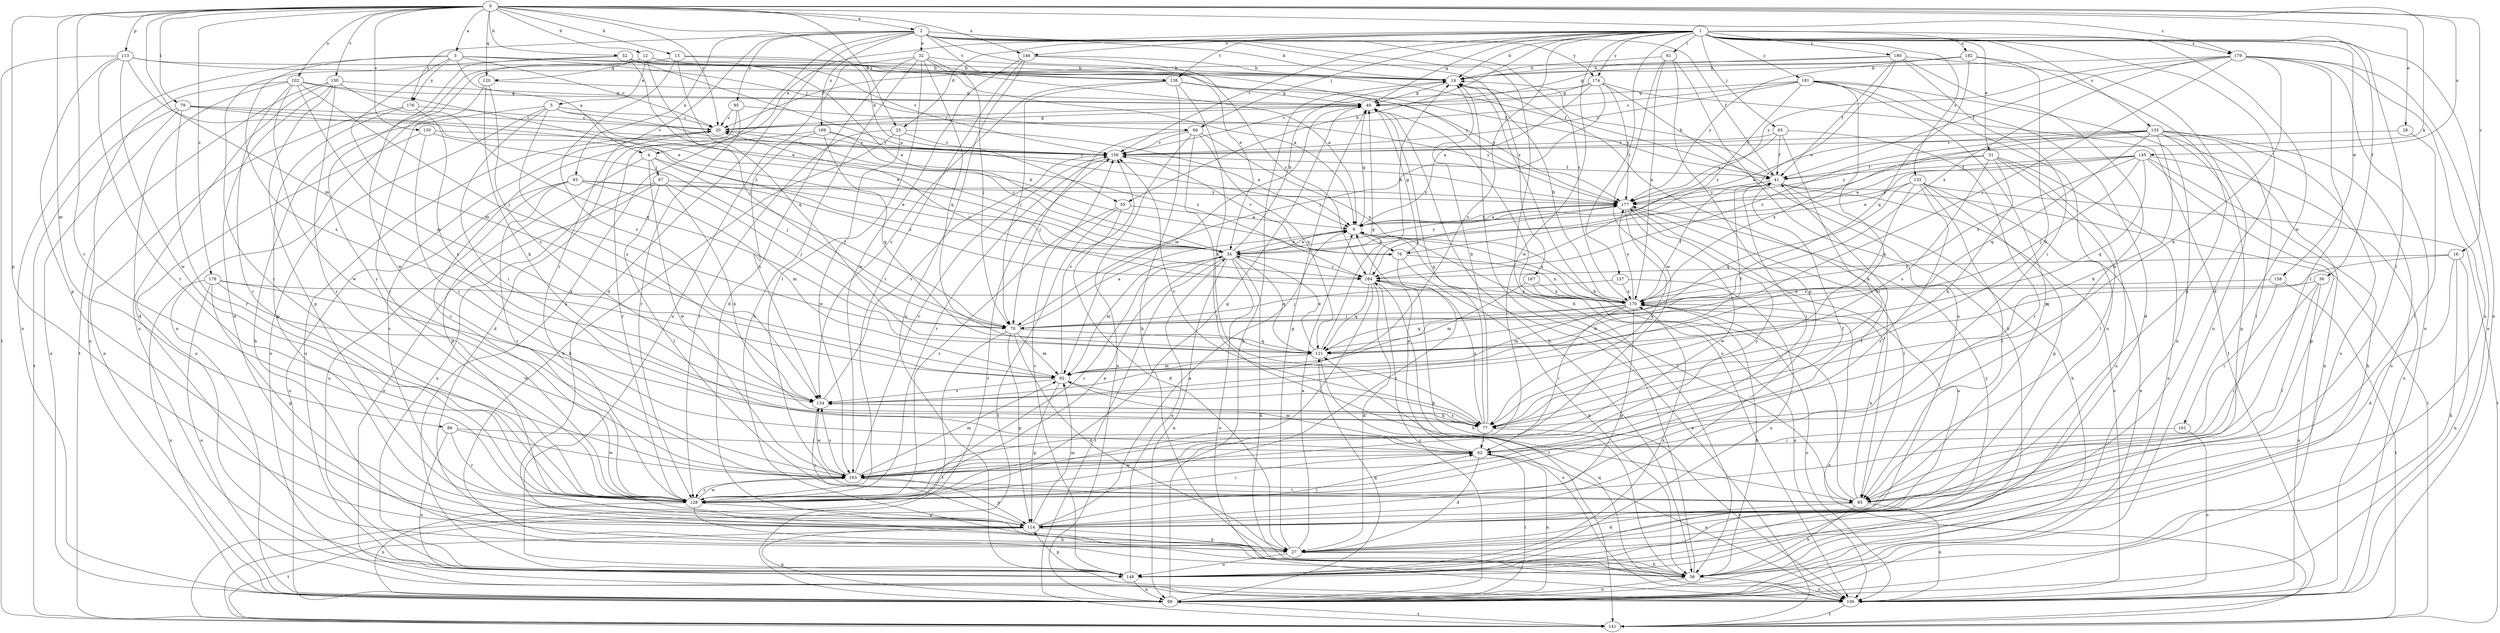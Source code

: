 strict digraph  {
0;
1;
2;
3;
4;
5;
6;
12;
13;
14;
16;
20;
25;
27;
28;
31;
32;
34;
36;
41;
49;
52;
55;
56;
61;
62;
65;
66;
67;
70;
76;
77;
79;
85;
86;
92;
93;
95;
99;
102;
106;
113;
114;
120;
121;
128;
130;
132;
133;
134;
137;
138;
141;
145;
146;
148;
150;
156;
158;
161;
163;
167;
169;
170;
174;
176;
177;
178;
179;
180;
181;
182;
184;
0 -> 2  [label=a];
0 -> 3  [label=a];
0 -> 12  [label=b];
0 -> 13  [label=b];
0 -> 16  [label=c];
0 -> 20  [label=c];
0 -> 25  [label=d];
0 -> 28  [label=e];
0 -> 52  [label=h];
0 -> 55  [label=h];
0 -> 76  [label=k];
0 -> 79  [label=l];
0 -> 86  [label=m];
0 -> 92  [label=m];
0 -> 102  [label=o];
0 -> 113  [label=p];
0 -> 114  [label=p];
0 -> 120  [label=q];
0 -> 128  [label=r];
0 -> 130  [label=s];
0 -> 145  [label=u];
0 -> 146  [label=u];
0 -> 150  [label=v];
0 -> 178  [label=z];
0 -> 179  [label=z];
1 -> 4  [label=a];
1 -> 14  [label=b];
1 -> 25  [label=d];
1 -> 27  [label=d];
1 -> 31  [label=e];
1 -> 36  [label=f];
1 -> 49  [label=g];
1 -> 55  [label=h];
1 -> 61  [label=i];
1 -> 65  [label=j];
1 -> 66  [label=j];
1 -> 85  [label=l];
1 -> 106  [label=o];
1 -> 132  [label=s];
1 -> 133  [label=s];
1 -> 134  [label=s];
1 -> 137  [label=t];
1 -> 138  [label=t];
1 -> 146  [label=u];
1 -> 156  [label=v];
1 -> 158  [label=w];
1 -> 161  [label=w];
1 -> 163  [label=w];
1 -> 174  [label=y];
1 -> 179  [label=z];
1 -> 180  [label=z];
1 -> 181  [label=z];
1 -> 182  [label=z];
2 -> 14  [label=b];
2 -> 27  [label=d];
2 -> 32  [label=e];
2 -> 34  [label=e];
2 -> 41  [label=f];
2 -> 56  [label=h];
2 -> 93  [label=n];
2 -> 95  [label=n];
2 -> 128  [label=r];
2 -> 138  [label=t];
2 -> 148  [label=u];
2 -> 167  [label=x];
2 -> 169  [label=x];
2 -> 170  [label=x];
2 -> 174  [label=y];
2 -> 176  [label=y];
3 -> 4  [label=a];
3 -> 20  [label=c];
3 -> 41  [label=f];
3 -> 66  [label=j];
3 -> 92  [label=m];
3 -> 99  [label=n];
3 -> 134  [label=s];
3 -> 138  [label=t];
3 -> 176  [label=y];
4 -> 34  [label=e];
4 -> 67  [label=j];
4 -> 70  [label=j];
4 -> 114  [label=p];
4 -> 163  [label=w];
5 -> 20  [label=c];
5 -> 56  [label=h];
5 -> 62  [label=i];
5 -> 76  [label=k];
5 -> 106  [label=o];
5 -> 134  [label=s];
5 -> 177  [label=y];
6 -> 34  [label=e];
6 -> 49  [label=g];
6 -> 76  [label=k];
6 -> 85  [label=l];
6 -> 170  [label=x];
6 -> 177  [label=y];
12 -> 5  [label=a];
12 -> 34  [label=e];
12 -> 70  [label=j];
12 -> 120  [label=q];
12 -> 128  [label=r];
12 -> 177  [label=y];
13 -> 6  [label=a];
13 -> 14  [label=b];
13 -> 99  [label=n];
13 -> 121  [label=q];
13 -> 134  [label=s];
14 -> 49  [label=g];
14 -> 85  [label=l];
16 -> 27  [label=d];
16 -> 56  [label=h];
16 -> 99  [label=n];
16 -> 121  [label=q];
16 -> 184  [label=z];
20 -> 49  [label=g];
20 -> 148  [label=u];
20 -> 156  [label=v];
25 -> 6  [label=a];
25 -> 56  [label=h];
25 -> 128  [label=r];
25 -> 156  [label=v];
25 -> 163  [label=w];
27 -> 6  [label=a];
27 -> 49  [label=g];
27 -> 56  [label=h];
27 -> 148  [label=u];
27 -> 177  [label=y];
28 -> 85  [label=l];
28 -> 156  [label=v];
31 -> 41  [label=f];
31 -> 77  [label=k];
31 -> 85  [label=l];
31 -> 99  [label=n];
31 -> 134  [label=s];
31 -> 148  [label=u];
31 -> 177  [label=y];
32 -> 6  [label=a];
32 -> 14  [label=b];
32 -> 27  [label=d];
32 -> 56  [label=h];
32 -> 70  [label=j];
32 -> 85  [label=l];
32 -> 121  [label=q];
32 -> 148  [label=u];
34 -> 6  [label=a];
34 -> 14  [label=b];
34 -> 20  [label=c];
34 -> 56  [label=h];
34 -> 92  [label=m];
34 -> 99  [label=n];
34 -> 106  [label=o];
34 -> 121  [label=q];
34 -> 128  [label=r];
34 -> 141  [label=t];
34 -> 177  [label=y];
34 -> 184  [label=z];
36 -> 85  [label=l];
36 -> 106  [label=o];
36 -> 128  [label=r];
36 -> 170  [label=x];
41 -> 14  [label=b];
41 -> 56  [label=h];
41 -> 62  [label=i];
41 -> 106  [label=o];
41 -> 141  [label=t];
41 -> 177  [label=y];
49 -> 20  [label=c];
49 -> 56  [label=h];
49 -> 92  [label=m];
49 -> 106  [label=o];
52 -> 6  [label=a];
52 -> 14  [label=b];
52 -> 34  [label=e];
52 -> 128  [label=r];
52 -> 156  [label=v];
52 -> 163  [label=w];
55 -> 6  [label=a];
55 -> 27  [label=d];
55 -> 128  [label=r];
55 -> 141  [label=t];
56 -> 14  [label=b];
56 -> 99  [label=n];
56 -> 106  [label=o];
61 -> 14  [label=b];
61 -> 114  [label=p];
61 -> 148  [label=u];
61 -> 163  [label=w];
61 -> 170  [label=x];
62 -> 6  [label=a];
62 -> 27  [label=d];
62 -> 92  [label=m];
62 -> 99  [label=n];
62 -> 106  [label=o];
62 -> 163  [label=w];
65 -> 41  [label=f];
65 -> 77  [label=k];
65 -> 128  [label=r];
65 -> 156  [label=v];
65 -> 177  [label=y];
66 -> 70  [label=j];
66 -> 85  [label=l];
66 -> 99  [label=n];
66 -> 121  [label=q];
66 -> 156  [label=v];
66 -> 170  [label=x];
67 -> 70  [label=j];
67 -> 77  [label=k];
67 -> 85  [label=l];
67 -> 106  [label=o];
67 -> 148  [label=u];
67 -> 177  [label=y];
70 -> 6  [label=a];
70 -> 27  [label=d];
70 -> 92  [label=m];
70 -> 114  [label=p];
70 -> 121  [label=q];
70 -> 141  [label=t];
76 -> 49  [label=g];
76 -> 56  [label=h];
76 -> 128  [label=r];
76 -> 156  [label=v];
76 -> 170  [label=x];
77 -> 14  [label=b];
77 -> 49  [label=g];
77 -> 62  [label=i];
77 -> 106  [label=o];
77 -> 134  [label=s];
77 -> 156  [label=v];
77 -> 184  [label=z];
79 -> 20  [label=c];
79 -> 34  [label=e];
79 -> 99  [label=n];
79 -> 128  [label=r];
79 -> 141  [label=t];
79 -> 156  [label=v];
85 -> 14  [label=b];
85 -> 27  [label=d];
85 -> 56  [label=h];
85 -> 106  [label=o];
85 -> 170  [label=x];
86 -> 62  [label=i];
86 -> 106  [label=o];
86 -> 128  [label=r];
86 -> 163  [label=w];
92 -> 41  [label=f];
92 -> 77  [label=k];
92 -> 114  [label=p];
92 -> 134  [label=s];
92 -> 156  [label=v];
93 -> 92  [label=m];
93 -> 99  [label=n];
93 -> 128  [label=r];
93 -> 148  [label=u];
93 -> 177  [label=y];
93 -> 184  [label=z];
95 -> 20  [label=c];
95 -> 27  [label=d];
95 -> 128  [label=r];
95 -> 177  [label=y];
99 -> 14  [label=b];
99 -> 62  [label=i];
99 -> 121  [label=q];
99 -> 141  [label=t];
99 -> 156  [label=v];
99 -> 184  [label=z];
102 -> 27  [label=d];
102 -> 49  [label=g];
102 -> 70  [label=j];
102 -> 92  [label=m];
102 -> 99  [label=n];
102 -> 128  [label=r];
102 -> 163  [label=w];
102 -> 184  [label=z];
106 -> 121  [label=q];
106 -> 141  [label=t];
113 -> 14  [label=b];
113 -> 34  [label=e];
113 -> 41  [label=f];
113 -> 114  [label=p];
113 -> 128  [label=r];
113 -> 141  [label=t];
113 -> 163  [label=w];
114 -> 6  [label=a];
114 -> 20  [label=c];
114 -> 27  [label=d];
114 -> 62  [label=i];
114 -> 92  [label=m];
114 -> 99  [label=n];
114 -> 134  [label=s];
114 -> 141  [label=t];
120 -> 49  [label=g];
120 -> 77  [label=k];
120 -> 128  [label=r];
120 -> 134  [label=s];
121 -> 34  [label=e];
121 -> 49  [label=g];
121 -> 92  [label=m];
121 -> 106  [label=o];
128 -> 20  [label=c];
128 -> 34  [label=e];
128 -> 41  [label=f];
128 -> 49  [label=g];
128 -> 56  [label=h];
128 -> 62  [label=i];
128 -> 99  [label=n];
128 -> 114  [label=p];
128 -> 163  [label=w];
130 -> 62  [label=i];
130 -> 70  [label=j];
130 -> 148  [label=u];
130 -> 156  [label=v];
132 -> 85  [label=l];
132 -> 99  [label=n];
132 -> 114  [label=p];
132 -> 121  [label=q];
132 -> 128  [label=r];
132 -> 134  [label=s];
132 -> 141  [label=t];
132 -> 177  [label=y];
133 -> 6  [label=a];
133 -> 77  [label=k];
133 -> 85  [label=l];
133 -> 99  [label=n];
133 -> 106  [label=o];
133 -> 114  [label=p];
133 -> 121  [label=q];
133 -> 148  [label=u];
133 -> 156  [label=v];
133 -> 170  [label=x];
133 -> 184  [label=z];
134 -> 77  [label=k];
134 -> 156  [label=v];
134 -> 163  [label=w];
137 -> 70  [label=j];
137 -> 148  [label=u];
137 -> 170  [label=x];
138 -> 49  [label=g];
138 -> 56  [label=h];
138 -> 70  [label=j];
138 -> 77  [label=k];
138 -> 134  [label=s];
138 -> 177  [label=y];
141 -> 6  [label=a];
141 -> 170  [label=x];
145 -> 6  [label=a];
145 -> 34  [label=e];
145 -> 41  [label=f];
145 -> 56  [label=h];
145 -> 70  [label=j];
145 -> 106  [label=o];
145 -> 114  [label=p];
145 -> 121  [label=q];
145 -> 170  [label=x];
146 -> 14  [label=b];
146 -> 128  [label=r];
146 -> 148  [label=u];
146 -> 163  [label=w];
146 -> 184  [label=z];
148 -> 34  [label=e];
148 -> 99  [label=n];
148 -> 114  [label=p];
148 -> 156  [label=v];
148 -> 170  [label=x];
150 -> 27  [label=d];
150 -> 49  [label=g];
150 -> 114  [label=p];
150 -> 121  [label=q];
150 -> 128  [label=r];
150 -> 141  [label=t];
150 -> 148  [label=u];
156 -> 41  [label=f];
156 -> 128  [label=r];
158 -> 62  [label=i];
158 -> 141  [label=t];
158 -> 170  [label=x];
161 -> 62  [label=i];
161 -> 106  [label=o];
163 -> 41  [label=f];
163 -> 85  [label=l];
163 -> 92  [label=m];
163 -> 114  [label=p];
163 -> 128  [label=r];
163 -> 134  [label=s];
163 -> 156  [label=v];
163 -> 177  [label=y];
167 -> 92  [label=m];
167 -> 106  [label=o];
167 -> 170  [label=x];
169 -> 121  [label=q];
169 -> 128  [label=r];
169 -> 134  [label=s];
169 -> 156  [label=v];
169 -> 184  [label=z];
170 -> 14  [label=b];
170 -> 20  [label=c];
170 -> 41  [label=f];
170 -> 56  [label=h];
170 -> 62  [label=i];
170 -> 70  [label=j];
170 -> 92  [label=m];
170 -> 106  [label=o];
170 -> 114  [label=p];
170 -> 121  [label=q];
170 -> 177  [label=y];
174 -> 6  [label=a];
174 -> 49  [label=g];
174 -> 56  [label=h];
174 -> 70  [label=j];
174 -> 141  [label=t];
174 -> 156  [label=v];
174 -> 177  [label=y];
176 -> 20  [label=c];
176 -> 99  [label=n];
176 -> 114  [label=p];
176 -> 134  [label=s];
177 -> 6  [label=a];
177 -> 77  [label=k];
177 -> 85  [label=l];
177 -> 148  [label=u];
177 -> 163  [label=w];
177 -> 184  [label=z];
178 -> 77  [label=k];
178 -> 99  [label=n];
178 -> 106  [label=o];
178 -> 114  [label=p];
178 -> 163  [label=w];
178 -> 170  [label=x];
179 -> 14  [label=b];
179 -> 41  [label=f];
179 -> 70  [label=j];
179 -> 77  [label=k];
179 -> 85  [label=l];
179 -> 99  [label=n];
179 -> 106  [label=o];
179 -> 148  [label=u];
179 -> 170  [label=x];
179 -> 177  [label=y];
180 -> 14  [label=b];
180 -> 34  [label=e];
180 -> 41  [label=f];
180 -> 49  [label=g];
180 -> 62  [label=i];
180 -> 99  [label=n];
180 -> 163  [label=w];
181 -> 20  [label=c];
181 -> 27  [label=d];
181 -> 49  [label=g];
181 -> 77  [label=k];
181 -> 99  [label=n];
181 -> 114  [label=p];
181 -> 148  [label=u];
181 -> 156  [label=v];
181 -> 184  [label=z];
182 -> 14  [label=b];
182 -> 20  [label=c];
182 -> 77  [label=k];
182 -> 114  [label=p];
182 -> 121  [label=q];
182 -> 177  [label=y];
184 -> 14  [label=b];
184 -> 27  [label=d];
184 -> 56  [label=h];
184 -> 121  [label=q];
184 -> 128  [label=r];
184 -> 141  [label=t];
184 -> 170  [label=x];
}
